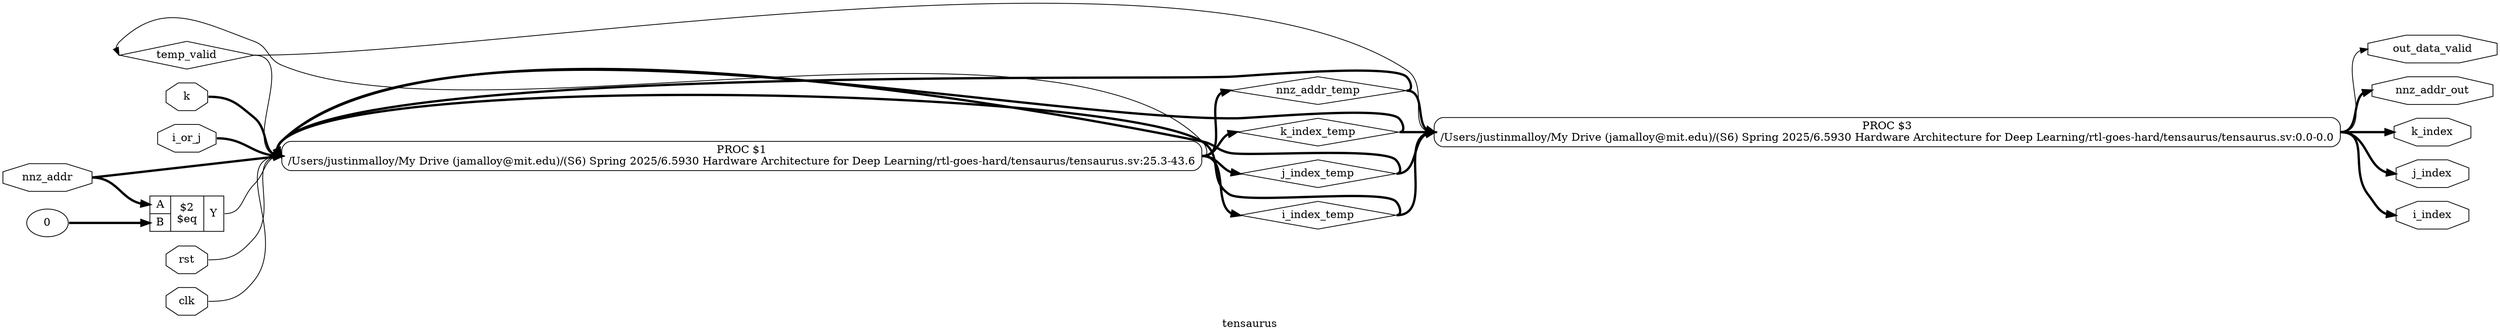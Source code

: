 digraph "tensaurus" {
label="tensaurus";
rankdir="LR";
remincross=true;
n12 [ shape=diamond, label="temp_valid", color="black", fontcolor="black"];
n13 [ shape=diamond, label="nnz_addr_temp", color="black", fontcolor="black"];
n14 [ shape=diamond, label="k_index_temp", color="black", fontcolor="black"];
n15 [ shape=diamond, label="j_index_temp", color="black", fontcolor="black"];
n16 [ shape=diamond, label="i_index_temp", color="black", fontcolor="black"];
n17 [ shape=octagon, label="out_data_valid", color="black", fontcolor="black"];
n18 [ shape=octagon, label="nnz_addr_out", color="black", fontcolor="black"];
n19 [ shape=octagon, label="k_index", color="black", fontcolor="black"];
n20 [ shape=octagon, label="j_index", color="black", fontcolor="black"];
n21 [ shape=octagon, label="i_index", color="black", fontcolor="black"];
n22 [ shape=octagon, label="k", color="black", fontcolor="black"];
n23 [ shape=octagon, label="i_or_j", color="black", fontcolor="black"];
n24 [ shape=octagon, label="nnz_addr", color="black", fontcolor="black"];
n25 [ shape=octagon, label="rst", color="black", fontcolor="black"];
n26 [ shape=octagon, label="clk", color="black", fontcolor="black"];
v0 [ label="0" ];
c30 [ shape=record, label="{{<p27> A|<p28> B}|$2\n$eq|{<p29> Y}}",  ];
p1 [shape=box, style=rounded, label="PROC $3\n/Users/justinmalloy/My Drive (jamalloy@mit.edu)/(S6) Spring 2025/6.5930 Hardware Architecture for Deep Learning/rtl-goes-hard/tensaurus/tensaurus.sv:0.0-0.0", ];
p2 [shape=box, style=rounded, label="PROC $1\n/Users/justinmalloy/My Drive (jamalloy@mit.edu)/(S6) Spring 2025/6.5930 Hardware Architecture for Deep Learning/rtl-goes-hard/tensaurus/tensaurus.sv:25.3-43.6", ];
p2:e -> n12:w [color="black", fontcolor="black", label=""];
n12:e -> p1:w [color="black", fontcolor="black", label=""];
n12:e -> p2:w [color="black", fontcolor="black", label=""];
p2:e -> n13:w [color="black", fontcolor="black", style="setlinewidth(3)", label=""];
n13:e -> p1:w [color="black", fontcolor="black", style="setlinewidth(3)", label=""];
n13:e -> p2:w [color="black", fontcolor="black", style="setlinewidth(3)", label=""];
p2:e -> n14:w [color="black", fontcolor="black", style="setlinewidth(3)", label=""];
n14:e -> p1:w [color="black", fontcolor="black", style="setlinewidth(3)", label=""];
n14:e -> p2:w [color="black", fontcolor="black", style="setlinewidth(3)", label=""];
p2:e -> n15:w [color="black", fontcolor="black", style="setlinewidth(3)", label=""];
n15:e -> p1:w [color="black", fontcolor="black", style="setlinewidth(3)", label=""];
n15:e -> p2:w [color="black", fontcolor="black", style="setlinewidth(3)", label=""];
p2:e -> n16:w [color="black", fontcolor="black", style="setlinewidth(3)", label=""];
n16:e -> p1:w [color="black", fontcolor="black", style="setlinewidth(3)", label=""];
n16:e -> p2:w [color="black", fontcolor="black", style="setlinewidth(3)", label=""];
p1:e -> n17:w [color="black", fontcolor="black", label=""];
p1:e -> n18:w [color="black", fontcolor="black", style="setlinewidth(3)", label=""];
p1:e -> n19:w [color="black", fontcolor="black", style="setlinewidth(3)", label=""];
p1:e -> n20:w [color="black", fontcolor="black", style="setlinewidth(3)", label=""];
p1:e -> n21:w [color="black", fontcolor="black", style="setlinewidth(3)", label=""];
n22:e -> p2:w [color="black", fontcolor="black", style="setlinewidth(3)", label=""];
n23:e -> p2:w [color="black", fontcolor="black", style="setlinewidth(3)", label=""];
n24:e -> c30:p27:w [color="black", fontcolor="black", style="setlinewidth(3)", label=""];
n24:e -> p2:w [color="black", fontcolor="black", style="setlinewidth(3)", label=""];
n25:e -> p2:w [color="black", fontcolor="black", label=""];
n26:e -> p2:w [color="black", fontcolor="black", label=""];
c30:p29:e -> p2:w [color="black", fontcolor="black", label=""];
v0:e -> c30:p28:w [color="black", fontcolor="black", style="setlinewidth(3)", label=""];
}
